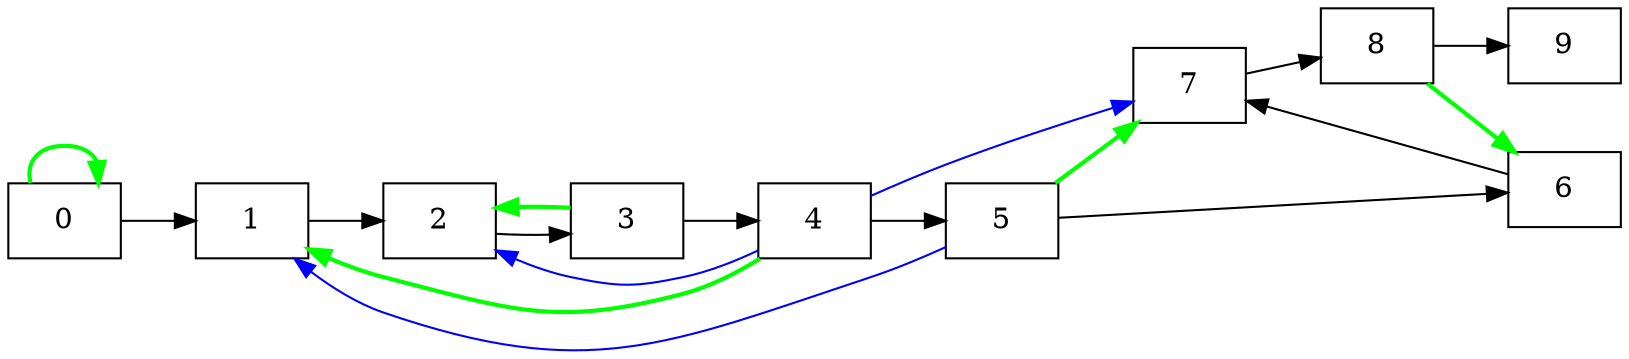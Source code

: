 digraph G{
   rankdir=LR;
   NODE0[shape="box",label="0"];
   NODE1[shape="box",label="1"];
   NODE2[shape="box",label="2"];
   NODE3[shape="box",label="3"];
   NODE4[shape="box",label="4"];
   NODE5[shape="box",label="5"];
   NODE6[shape="box",label="6"];
   NODE7[shape="box",label="7"];
   NODE8[shape="box",label="8"];
   NODE9[shape="box",label="9"];
   NODE0 -> NODE1 [weight=10000000,color="black"];
   NODE1 -> NODE2 [weight=10000000,color="black"];
   NODE2 -> NODE3 [weight=10000000,color="black"];
   NODE3 -> NODE4 [weight=10000000,color="black"];
   NODE4 -> NODE5 [weight=10000000,color="black"];
   NODE5 -> NODE6 [weight=10000000,color="black"];
   NODE6 -> NODE7 [weight=10000000,color="black"];
   NODE7 -> NODE8 [weight=10000000,color="black"];
   NODE8 -> NODE9 [weight=10000000,color="black"];
   NODE0 -> NODE0 [weight=0,color="green",penwidth=2];
   NODE5 -> NODE1 [weight=0,color="blue",penwidth=1];
   NODE4 -> NODE2 [weight=0,color="blue",penwidth=1];
   NODE3 -> NODE2 [weight=0,color="green",penwidth=2];
   NODE4 -> NODE1 [weight=0,color="green",penwidth=2];
   NODE5 -> NODE7 [weight=0,color="green",penwidth=2];
   NODE4 -> NODE7 [weight=0,color="blue",penwidth=1];
   NODE8 -> NODE6 [weight=0,color="green",penwidth=2];
}